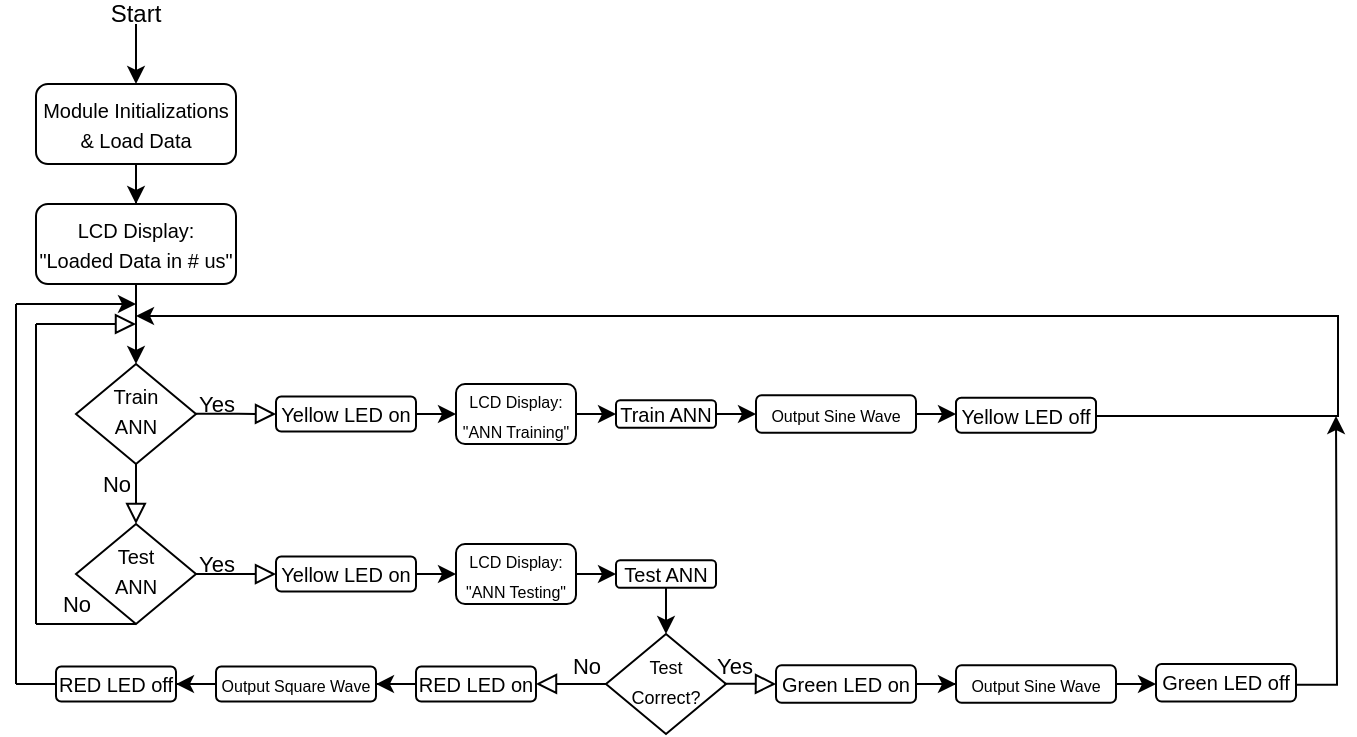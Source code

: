 <mxfile version="24.3.1" type="device">
  <diagram id="C5RBs43oDa-KdzZeNtuy" name="Page-1">
    <mxGraphModel dx="1386" dy="678" grid="0" gridSize="10" guides="1" tooltips="1" connect="1" arrows="1" fold="1" page="1" pageScale="1" pageWidth="827" pageHeight="1169" math="0" shadow="0">
      <root>
        <mxCell id="WIyWlLk6GJQsqaUBKTNV-0" />
        <mxCell id="WIyWlLk6GJQsqaUBKTNV-1" parent="WIyWlLk6GJQsqaUBKTNV-0" />
        <mxCell id="tXX2q2rpY85oOy0DqOmW-21" value="" style="edgeStyle=orthogonalEdgeStyle;rounded=0;orthogonalLoop=1;jettySize=auto;html=1;" edge="1" parent="WIyWlLk6GJQsqaUBKTNV-1" source="WIyWlLk6GJQsqaUBKTNV-3" target="tXX2q2rpY85oOy0DqOmW-20">
          <mxGeometry relative="1" as="geometry" />
        </mxCell>
        <mxCell id="WIyWlLk6GJQsqaUBKTNV-3" value="&lt;font style=&quot;font-size: 10px;&quot;&gt;Module Initializations &amp;amp; Load Data&lt;/font&gt;" style="rounded=1;whiteSpace=wrap;html=1;fontSize=12;glass=0;strokeWidth=1;shadow=0;" parent="WIyWlLk6GJQsqaUBKTNV-1" vertex="1">
          <mxGeometry x="70" y="70" width="100" height="40" as="geometry" />
        </mxCell>
        <mxCell id="WIyWlLk6GJQsqaUBKTNV-4" value="No" style="rounded=0;html=1;jettySize=auto;orthogonalLoop=1;fontSize=11;endArrow=block;endFill=0;endSize=8;strokeWidth=1;shadow=0;labelBackgroundColor=none;edgeStyle=orthogonalEdgeStyle;" parent="WIyWlLk6GJQsqaUBKTNV-1" source="WIyWlLk6GJQsqaUBKTNV-6" edge="1">
          <mxGeometry x="-0.345" y="-10" relative="1" as="geometry">
            <mxPoint as="offset" />
            <mxPoint x="120" y="290" as="targetPoint" />
          </mxGeometry>
        </mxCell>
        <mxCell id="WIyWlLk6GJQsqaUBKTNV-5" value="Yes" style="edgeStyle=orthogonalEdgeStyle;rounded=0;html=1;jettySize=auto;orthogonalLoop=1;fontSize=11;endArrow=block;endFill=0;endSize=8;strokeWidth=1;shadow=0;labelBackgroundColor=none;entryX=0;entryY=0.5;entryDx=0;entryDy=0;" parent="WIyWlLk6GJQsqaUBKTNV-1" target="WIyWlLk6GJQsqaUBKTNV-7" edge="1">
          <mxGeometry x="-0.5" y="5" relative="1" as="geometry">
            <mxPoint as="offset" />
            <mxPoint x="150" y="234.92" as="sourcePoint" />
            <mxPoint x="180" y="234.92" as="targetPoint" />
            <Array as="points">
              <mxPoint x="171" y="235" />
            </Array>
          </mxGeometry>
        </mxCell>
        <mxCell id="WIyWlLk6GJQsqaUBKTNV-6" value="&lt;font style=&quot;font-size: 10px;&quot;&gt;Train&lt;/font&gt;&lt;div&gt;&lt;font style=&quot;font-size: 10px;&quot;&gt;ANN&lt;/font&gt;&lt;/div&gt;" style="rhombus;whiteSpace=wrap;html=1;shadow=0;fontFamily=Helvetica;fontSize=12;align=center;strokeWidth=1;spacing=6;spacingTop=-4;" parent="WIyWlLk6GJQsqaUBKTNV-1" vertex="1">
          <mxGeometry x="90" y="210" width="60" height="50" as="geometry" />
        </mxCell>
        <mxCell id="tXX2q2rpY85oOy0DqOmW-29" style="edgeStyle=orthogonalEdgeStyle;rounded=0;orthogonalLoop=1;jettySize=auto;html=1;exitX=1;exitY=0.5;exitDx=0;exitDy=0;entryX=0;entryY=0.5;entryDx=0;entryDy=0;" edge="1" parent="WIyWlLk6GJQsqaUBKTNV-1" source="WIyWlLk6GJQsqaUBKTNV-7" target="tXX2q2rpY85oOy0DqOmW-24">
          <mxGeometry relative="1" as="geometry" />
        </mxCell>
        <mxCell id="WIyWlLk6GJQsqaUBKTNV-7" value="&lt;font style=&quot;font-size: 10px;&quot;&gt;Yellow LED on&lt;/font&gt;" style="rounded=1;whiteSpace=wrap;html=1;fontSize=12;glass=0;strokeWidth=1;shadow=0;" parent="WIyWlLk6GJQsqaUBKTNV-1" vertex="1">
          <mxGeometry x="190" y="226.25" width="70" height="17.5" as="geometry" />
        </mxCell>
        <mxCell id="tXX2q2rpY85oOy0DqOmW-23" style="edgeStyle=orthogonalEdgeStyle;rounded=0;orthogonalLoop=1;jettySize=auto;html=1;exitX=0.5;exitY=1;exitDx=0;exitDy=0;" edge="1" parent="WIyWlLk6GJQsqaUBKTNV-1" source="tXX2q2rpY85oOy0DqOmW-1" target="WIyWlLk6GJQsqaUBKTNV-3">
          <mxGeometry relative="1" as="geometry" />
        </mxCell>
        <mxCell id="tXX2q2rpY85oOy0DqOmW-1" value="Start" style="text;html=1;align=center;verticalAlign=middle;whiteSpace=wrap;rounded=0;" vertex="1" parent="WIyWlLk6GJQsqaUBKTNV-1">
          <mxGeometry x="105" y="30" width="30" height="10" as="geometry" />
        </mxCell>
        <mxCell id="tXX2q2rpY85oOy0DqOmW-4" value="&lt;font style=&quot;font-size: 10px;&quot;&gt;Test&lt;/font&gt;&lt;div&gt;&lt;font style=&quot;font-size: 10px;&quot;&gt;ANN&lt;/font&gt;&lt;/div&gt;" style="rhombus;whiteSpace=wrap;html=1;shadow=0;fontFamily=Helvetica;fontSize=12;align=center;strokeWidth=1;spacing=6;spacingTop=-4;" vertex="1" parent="WIyWlLk6GJQsqaUBKTNV-1">
          <mxGeometry x="90" y="290" width="60" height="50" as="geometry" />
        </mxCell>
        <mxCell id="tXX2q2rpY85oOy0DqOmW-9" value="" style="endArrow=none;html=1;rounded=0;" edge="1" parent="WIyWlLk6GJQsqaUBKTNV-1">
          <mxGeometry width="50" height="50" relative="1" as="geometry">
            <mxPoint x="70" y="340" as="sourcePoint" />
            <mxPoint x="70" y="190" as="targetPoint" />
          </mxGeometry>
        </mxCell>
        <mxCell id="tXX2q2rpY85oOy0DqOmW-11" value="" style="endArrow=none;html=1;rounded=0;entryX=0.5;entryY=1;entryDx=0;entryDy=0;" edge="1" parent="WIyWlLk6GJQsqaUBKTNV-1" target="tXX2q2rpY85oOy0DqOmW-4">
          <mxGeometry width="50" height="50" relative="1" as="geometry">
            <mxPoint x="70" y="340" as="sourcePoint" />
            <mxPoint x="80" y="200" as="targetPoint" />
          </mxGeometry>
        </mxCell>
        <mxCell id="tXX2q2rpY85oOy0DqOmW-13" value="No" style="edgeLabel;html=1;align=center;verticalAlign=middle;resizable=0;points=[];" vertex="1" connectable="0" parent="tXX2q2rpY85oOy0DqOmW-11">
          <mxGeometry x="-0.01" relative="1" as="geometry">
            <mxPoint x="-5" y="-10" as="offset" />
          </mxGeometry>
        </mxCell>
        <mxCell id="tXX2q2rpY85oOy0DqOmW-12" value="" style="rounded=0;html=1;jettySize=auto;orthogonalLoop=1;fontSize=11;endArrow=block;endFill=0;endSize=8;strokeWidth=1;shadow=0;labelBackgroundColor=none;edgeStyle=orthogonalEdgeStyle;" edge="1" parent="WIyWlLk6GJQsqaUBKTNV-1">
          <mxGeometry relative="1" as="geometry">
            <mxPoint x="70" y="190" as="sourcePoint" />
            <mxPoint x="120" y="190" as="targetPoint" />
          </mxGeometry>
        </mxCell>
        <mxCell id="tXX2q2rpY85oOy0DqOmW-28" style="edgeStyle=orthogonalEdgeStyle;rounded=0;orthogonalLoop=1;jettySize=auto;html=1;exitX=1;exitY=0.5;exitDx=0;exitDy=0;entryX=0;entryY=0.5;entryDx=0;entryDy=0;" edge="1" parent="WIyWlLk6GJQsqaUBKTNV-1" source="tXX2q2rpY85oOy0DqOmW-16" target="tXX2q2rpY85oOy0DqOmW-27">
          <mxGeometry relative="1" as="geometry" />
        </mxCell>
        <mxCell id="tXX2q2rpY85oOy0DqOmW-16" value="&lt;font style=&quot;font-size: 10px;&quot;&gt;Yellow LED on&lt;/font&gt;" style="rounded=1;whiteSpace=wrap;html=1;fontSize=12;glass=0;strokeWidth=1;shadow=0;" vertex="1" parent="WIyWlLk6GJQsqaUBKTNV-1">
          <mxGeometry x="190" y="306.25" width="70" height="17.5" as="geometry" />
        </mxCell>
        <mxCell id="tXX2q2rpY85oOy0DqOmW-18" value="Yes" style="edgeStyle=orthogonalEdgeStyle;rounded=0;html=1;jettySize=auto;orthogonalLoop=1;fontSize=11;endArrow=block;endFill=0;endSize=8;strokeWidth=1;shadow=0;labelBackgroundColor=none;entryX=0;entryY=0.5;entryDx=0;entryDy=0;" edge="1" parent="WIyWlLk6GJQsqaUBKTNV-1">
          <mxGeometry x="-0.5" y="5" relative="1" as="geometry">
            <mxPoint as="offset" />
            <mxPoint x="150" y="314.95" as="sourcePoint" />
            <mxPoint x="190" y="315.03" as="targetPoint" />
            <Array as="points">
              <mxPoint x="171" y="315.03" />
            </Array>
          </mxGeometry>
        </mxCell>
        <mxCell id="tXX2q2rpY85oOy0DqOmW-22" value="" style="edgeStyle=orthogonalEdgeStyle;rounded=0;orthogonalLoop=1;jettySize=auto;html=1;" edge="1" parent="WIyWlLk6GJQsqaUBKTNV-1" source="tXX2q2rpY85oOy0DqOmW-20" target="WIyWlLk6GJQsqaUBKTNV-6">
          <mxGeometry relative="1" as="geometry" />
        </mxCell>
        <mxCell id="tXX2q2rpY85oOy0DqOmW-20" value="&lt;font style=&quot;font-size: 10px;&quot;&gt;LCD Display:&lt;/font&gt;&lt;div&gt;&lt;font style=&quot;font-size: 10px;&quot;&gt;&quot;Loaded Data in # us&quot;&lt;/font&gt;&lt;/div&gt;" style="rounded=1;whiteSpace=wrap;html=1;fontSize=12;glass=0;strokeWidth=1;shadow=0;" vertex="1" parent="WIyWlLk6GJQsqaUBKTNV-1">
          <mxGeometry x="70" y="130" width="100" height="40" as="geometry" />
        </mxCell>
        <mxCell id="tXX2q2rpY85oOy0DqOmW-31" style="edgeStyle=orthogonalEdgeStyle;rounded=0;orthogonalLoop=1;jettySize=auto;html=1;exitX=1;exitY=0.5;exitDx=0;exitDy=0;entryX=0;entryY=0.5;entryDx=0;entryDy=0;" edge="1" parent="WIyWlLk6GJQsqaUBKTNV-1" source="tXX2q2rpY85oOy0DqOmW-24" target="tXX2q2rpY85oOy0DqOmW-30">
          <mxGeometry relative="1" as="geometry" />
        </mxCell>
        <mxCell id="tXX2q2rpY85oOy0DqOmW-24" value="&lt;font style=&quot;font-size: 8px;&quot;&gt;LCD Display:&lt;/font&gt;&lt;div&gt;&lt;font style=&quot;font-size: 8px;&quot;&gt;&quot;ANN Training&quot;&lt;/font&gt;&lt;/div&gt;" style="rounded=1;whiteSpace=wrap;html=1;fontSize=12;glass=0;strokeWidth=1;shadow=0;" vertex="1" parent="WIyWlLk6GJQsqaUBKTNV-1">
          <mxGeometry x="280" y="220" width="60" height="30" as="geometry" />
        </mxCell>
        <mxCell id="tXX2q2rpY85oOy0DqOmW-42" value="" style="edgeStyle=orthogonalEdgeStyle;rounded=0;orthogonalLoop=1;jettySize=auto;html=1;" edge="1" parent="WIyWlLk6GJQsqaUBKTNV-1" source="tXX2q2rpY85oOy0DqOmW-26" target="tXX2q2rpY85oOy0DqOmW-33">
          <mxGeometry relative="1" as="geometry" />
        </mxCell>
        <mxCell id="tXX2q2rpY85oOy0DqOmW-26" value="&lt;font style=&quot;font-size: 10px;&quot;&gt;Test ANN&lt;/font&gt;" style="rounded=1;whiteSpace=wrap;html=1;fontSize=12;glass=0;strokeWidth=1;shadow=0;" vertex="1" parent="WIyWlLk6GJQsqaUBKTNV-1">
          <mxGeometry x="360" y="308.13" width="50" height="13.75" as="geometry" />
        </mxCell>
        <mxCell id="tXX2q2rpY85oOy0DqOmW-32" style="edgeStyle=orthogonalEdgeStyle;rounded=0;orthogonalLoop=1;jettySize=auto;html=1;exitX=1;exitY=0.5;exitDx=0;exitDy=0;entryX=0;entryY=0.5;entryDx=0;entryDy=0;" edge="1" parent="WIyWlLk6GJQsqaUBKTNV-1" source="tXX2q2rpY85oOy0DqOmW-27" target="tXX2q2rpY85oOy0DqOmW-26">
          <mxGeometry relative="1" as="geometry" />
        </mxCell>
        <mxCell id="tXX2q2rpY85oOy0DqOmW-27" value="&lt;font style=&quot;font-size: 8px;&quot;&gt;LCD Display:&lt;/font&gt;&lt;div&gt;&lt;font style=&quot;font-size: 8px;&quot;&gt;&quot;ANN Testing&quot;&lt;/font&gt;&lt;/div&gt;" style="rounded=1;whiteSpace=wrap;html=1;fontSize=12;glass=0;strokeWidth=1;shadow=0;" vertex="1" parent="WIyWlLk6GJQsqaUBKTNV-1">
          <mxGeometry x="280" y="300" width="60" height="30" as="geometry" />
        </mxCell>
        <mxCell id="tXX2q2rpY85oOy0DqOmW-36" value="" style="edgeStyle=orthogonalEdgeStyle;rounded=0;orthogonalLoop=1;jettySize=auto;html=1;" edge="1" parent="WIyWlLk6GJQsqaUBKTNV-1" source="tXX2q2rpY85oOy0DqOmW-30">
          <mxGeometry relative="1" as="geometry">
            <mxPoint x="430.012" y="235" as="targetPoint" />
          </mxGeometry>
        </mxCell>
        <mxCell id="tXX2q2rpY85oOy0DqOmW-30" value="&lt;font style=&quot;font-size: 10px;&quot;&gt;Train ANN&lt;/font&gt;" style="rounded=1;whiteSpace=wrap;html=1;fontSize=12;glass=0;strokeWidth=1;shadow=0;" vertex="1" parent="WIyWlLk6GJQsqaUBKTNV-1">
          <mxGeometry x="360" y="228.13" width="50" height="13.75" as="geometry" />
        </mxCell>
        <mxCell id="tXX2q2rpY85oOy0DqOmW-33" value="&lt;font style=&quot;font-size: 9px;&quot;&gt;Test &lt;/font&gt;&lt;font style=&quot;font-size: 9px;&quot;&gt;Correct?&lt;/font&gt;" style="rhombus;whiteSpace=wrap;html=1;shadow=0;fontFamily=Helvetica;fontSize=12;align=center;strokeWidth=1;spacing=6;spacingTop=-4;" vertex="1" parent="WIyWlLk6GJQsqaUBKTNV-1">
          <mxGeometry x="355" y="345" width="60" height="50" as="geometry" />
        </mxCell>
        <mxCell id="tXX2q2rpY85oOy0DqOmW-41" value="" style="endArrow=none;html=1;rounded=0;" edge="1" parent="WIyWlLk6GJQsqaUBKTNV-1">
          <mxGeometry width="50" height="50" relative="1" as="geometry">
            <mxPoint x="60" y="370" as="sourcePoint" />
            <mxPoint x="60" y="180" as="targetPoint" />
          </mxGeometry>
        </mxCell>
        <mxCell id="tXX2q2rpY85oOy0DqOmW-49" value="" style="rounded=0;html=1;jettySize=auto;orthogonalLoop=1;fontSize=11;endArrow=block;endFill=0;endSize=8;strokeWidth=1;shadow=0;labelBackgroundColor=none;edgeStyle=orthogonalEdgeStyle;exitX=0;exitY=0.5;exitDx=0;exitDy=0;" edge="1" parent="WIyWlLk6GJQsqaUBKTNV-1" source="tXX2q2rpY85oOy0DqOmW-33">
          <mxGeometry relative="1" as="geometry">
            <mxPoint x="350" y="369.95" as="sourcePoint" />
            <mxPoint x="320" y="369.95" as="targetPoint" />
          </mxGeometry>
        </mxCell>
        <mxCell id="tXX2q2rpY85oOy0DqOmW-53" value="No" style="edgeLabel;html=1;align=center;verticalAlign=middle;resizable=0;points=[];" vertex="1" connectable="0" parent="tXX2q2rpY85oOy0DqOmW-49">
          <mxGeometry x="-0.41" y="1" relative="1" as="geometry">
            <mxPoint y="-10" as="offset" />
          </mxGeometry>
        </mxCell>
        <mxCell id="tXX2q2rpY85oOy0DqOmW-52" value="" style="edgeStyle=orthogonalEdgeStyle;rounded=0;orthogonalLoop=1;jettySize=auto;html=1;" edge="1" parent="WIyWlLk6GJQsqaUBKTNV-1" source="tXX2q2rpY85oOy0DqOmW-50" target="tXX2q2rpY85oOy0DqOmW-51">
          <mxGeometry relative="1" as="geometry" />
        </mxCell>
        <mxCell id="tXX2q2rpY85oOy0DqOmW-50" value="&lt;font style=&quot;font-size: 10px;&quot;&gt;RED LED on&lt;/font&gt;" style="rounded=1;whiteSpace=wrap;html=1;fontSize=12;glass=0;strokeWidth=1;shadow=0;" vertex="1" parent="WIyWlLk6GJQsqaUBKTNV-1">
          <mxGeometry x="260" y="361.25" width="60" height="17.5" as="geometry" />
        </mxCell>
        <mxCell id="tXX2q2rpY85oOy0DqOmW-55" value="" style="edgeStyle=orthogonalEdgeStyle;rounded=0;orthogonalLoop=1;jettySize=auto;html=1;" edge="1" parent="WIyWlLk6GJQsqaUBKTNV-1" source="tXX2q2rpY85oOy0DqOmW-51" target="tXX2q2rpY85oOy0DqOmW-54">
          <mxGeometry relative="1" as="geometry" />
        </mxCell>
        <mxCell id="tXX2q2rpY85oOy0DqOmW-51" value="&lt;font style=&quot;font-size: 8px;&quot;&gt;Output Square Wave&lt;/font&gt;" style="rounded=1;whiteSpace=wrap;html=1;fontSize=12;glass=0;strokeWidth=1;shadow=0;" vertex="1" parent="WIyWlLk6GJQsqaUBKTNV-1">
          <mxGeometry x="160" y="361.25" width="80" height="17.5" as="geometry" />
        </mxCell>
        <mxCell id="tXX2q2rpY85oOy0DqOmW-54" value="&lt;font style=&quot;font-size: 10px;&quot;&gt;RED LED off&lt;/font&gt;" style="rounded=1;whiteSpace=wrap;html=1;fontSize=12;glass=0;strokeWidth=1;shadow=0;" vertex="1" parent="WIyWlLk6GJQsqaUBKTNV-1">
          <mxGeometry x="80" y="361.25" width="60" height="17.5" as="geometry" />
        </mxCell>
        <mxCell id="tXX2q2rpY85oOy0DqOmW-57" value="" style="endArrow=none;html=1;rounded=0;" edge="1" parent="WIyWlLk6GJQsqaUBKTNV-1">
          <mxGeometry width="50" height="50" relative="1" as="geometry">
            <mxPoint x="60" y="370" as="sourcePoint" />
            <mxPoint x="80" y="370" as="targetPoint" />
          </mxGeometry>
        </mxCell>
        <mxCell id="tXX2q2rpY85oOy0DqOmW-60" style="edgeStyle=orthogonalEdgeStyle;rounded=0;orthogonalLoop=1;jettySize=auto;html=1;entryX=0;entryY=0.5;entryDx=0;entryDy=0;" edge="1" parent="WIyWlLk6GJQsqaUBKTNV-1">
          <mxGeometry relative="1" as="geometry">
            <mxPoint x="60" y="180" as="sourcePoint" />
            <mxPoint x="120" y="180" as="targetPoint" />
          </mxGeometry>
        </mxCell>
        <mxCell id="tXX2q2rpY85oOy0DqOmW-74" value="" style="edgeStyle=orthogonalEdgeStyle;rounded=0;orthogonalLoop=1;jettySize=auto;html=1;" edge="1" parent="WIyWlLk6GJQsqaUBKTNV-1" source="tXX2q2rpY85oOy0DqOmW-66" target="tXX2q2rpY85oOy0DqOmW-70">
          <mxGeometry relative="1" as="geometry" />
        </mxCell>
        <mxCell id="tXX2q2rpY85oOy0DqOmW-66" value="&lt;font style=&quot;font-size: 8px;&quot;&gt;Output Sine Wave&lt;/font&gt;" style="rounded=1;whiteSpace=wrap;html=1;fontSize=12;glass=0;strokeWidth=1;shadow=0;" vertex="1" parent="WIyWlLk6GJQsqaUBKTNV-1">
          <mxGeometry x="530" y="360.63" width="80" height="18.75" as="geometry" />
        </mxCell>
        <mxCell id="tXX2q2rpY85oOy0DqOmW-69" value="" style="edgeStyle=orthogonalEdgeStyle;rounded=0;orthogonalLoop=1;jettySize=auto;html=1;" edge="1" parent="WIyWlLk6GJQsqaUBKTNV-1" source="tXX2q2rpY85oOy0DqOmW-67" target="tXX2q2rpY85oOy0DqOmW-66">
          <mxGeometry relative="1" as="geometry" />
        </mxCell>
        <mxCell id="tXX2q2rpY85oOy0DqOmW-67" value="&lt;font style=&quot;font-size: 10px;&quot;&gt;Green LED on&lt;/font&gt;" style="rounded=1;whiteSpace=wrap;html=1;fontSize=12;glass=0;strokeWidth=1;shadow=0;" vertex="1" parent="WIyWlLk6GJQsqaUBKTNV-1">
          <mxGeometry x="440" y="360.63" width="70" height="18.75" as="geometry" />
        </mxCell>
        <mxCell id="tXX2q2rpY85oOy0DqOmW-81" style="edgeStyle=orthogonalEdgeStyle;rounded=0;orthogonalLoop=1;jettySize=auto;html=1;exitX=1.001;exitY=0.554;exitDx=0;exitDy=0;exitPerimeter=0;" edge="1" parent="WIyWlLk6GJQsqaUBKTNV-1" source="tXX2q2rpY85oOy0DqOmW-70">
          <mxGeometry relative="1" as="geometry">
            <mxPoint x="720" y="236" as="targetPoint" />
            <mxPoint x="700" y="365.396" as="sourcePoint" />
          </mxGeometry>
        </mxCell>
        <mxCell id="tXX2q2rpY85oOy0DqOmW-70" value="&lt;font style=&quot;font-size: 10px;&quot;&gt;Green LED off&lt;/font&gt;" style="rounded=1;whiteSpace=wrap;html=1;fontSize=12;glass=0;strokeWidth=1;shadow=0;" vertex="1" parent="WIyWlLk6GJQsqaUBKTNV-1">
          <mxGeometry x="630" y="360" width="70" height="18.75" as="geometry" />
        </mxCell>
        <mxCell id="tXX2q2rpY85oOy0DqOmW-78" value="" style="edgeStyle=orthogonalEdgeStyle;rounded=0;orthogonalLoop=1;jettySize=auto;html=1;" edge="1" parent="WIyWlLk6GJQsqaUBKTNV-1" source="tXX2q2rpY85oOy0DqOmW-76" target="tXX2q2rpY85oOy0DqOmW-77">
          <mxGeometry relative="1" as="geometry" />
        </mxCell>
        <mxCell id="tXX2q2rpY85oOy0DqOmW-76" value="&lt;font style=&quot;font-size: 8px;&quot;&gt;Output Sine Wave&lt;/font&gt;" style="rounded=1;whiteSpace=wrap;html=1;fontSize=12;glass=0;strokeWidth=1;shadow=0;" vertex="1" parent="WIyWlLk6GJQsqaUBKTNV-1">
          <mxGeometry x="430" y="225.63" width="80" height="18.75" as="geometry" />
        </mxCell>
        <mxCell id="tXX2q2rpY85oOy0DqOmW-84" style="edgeStyle=orthogonalEdgeStyle;rounded=0;orthogonalLoop=1;jettySize=auto;html=1;exitX=1;exitY=0.5;exitDx=0;exitDy=0;" edge="1" parent="WIyWlLk6GJQsqaUBKTNV-1">
          <mxGeometry relative="1" as="geometry">
            <mxPoint x="120" y="186" as="targetPoint" />
            <mxPoint x="600" y="232.63" as="sourcePoint" />
            <Array as="points">
              <mxPoint x="600" y="236" />
              <mxPoint x="721" y="236" />
              <mxPoint x="721" y="186" />
            </Array>
          </mxGeometry>
        </mxCell>
        <mxCell id="tXX2q2rpY85oOy0DqOmW-77" value="&lt;font style=&quot;font-size: 10px;&quot;&gt;Yellow LED off&lt;/font&gt;" style="rounded=1;whiteSpace=wrap;html=1;fontSize=12;glass=0;strokeWidth=1;shadow=0;" vertex="1" parent="WIyWlLk6GJQsqaUBKTNV-1">
          <mxGeometry x="530" y="226.88" width="70" height="17.5" as="geometry" />
        </mxCell>
        <mxCell id="tXX2q2rpY85oOy0DqOmW-89" value="Yes" style="edgeStyle=orthogonalEdgeStyle;rounded=0;html=1;jettySize=auto;orthogonalLoop=1;fontSize=11;endArrow=block;endFill=0;endSize=8;strokeWidth=1;shadow=0;labelBackgroundColor=none;" edge="1" parent="WIyWlLk6GJQsqaUBKTNV-1">
          <mxGeometry x="-0.618" y="9" relative="1" as="geometry">
            <mxPoint as="offset" />
            <mxPoint x="414" y="369.86" as="sourcePoint" />
            <mxPoint x="440" y="370" as="targetPoint" />
            <Array as="points">
              <mxPoint x="427" y="370" />
            </Array>
          </mxGeometry>
        </mxCell>
      </root>
    </mxGraphModel>
  </diagram>
</mxfile>
